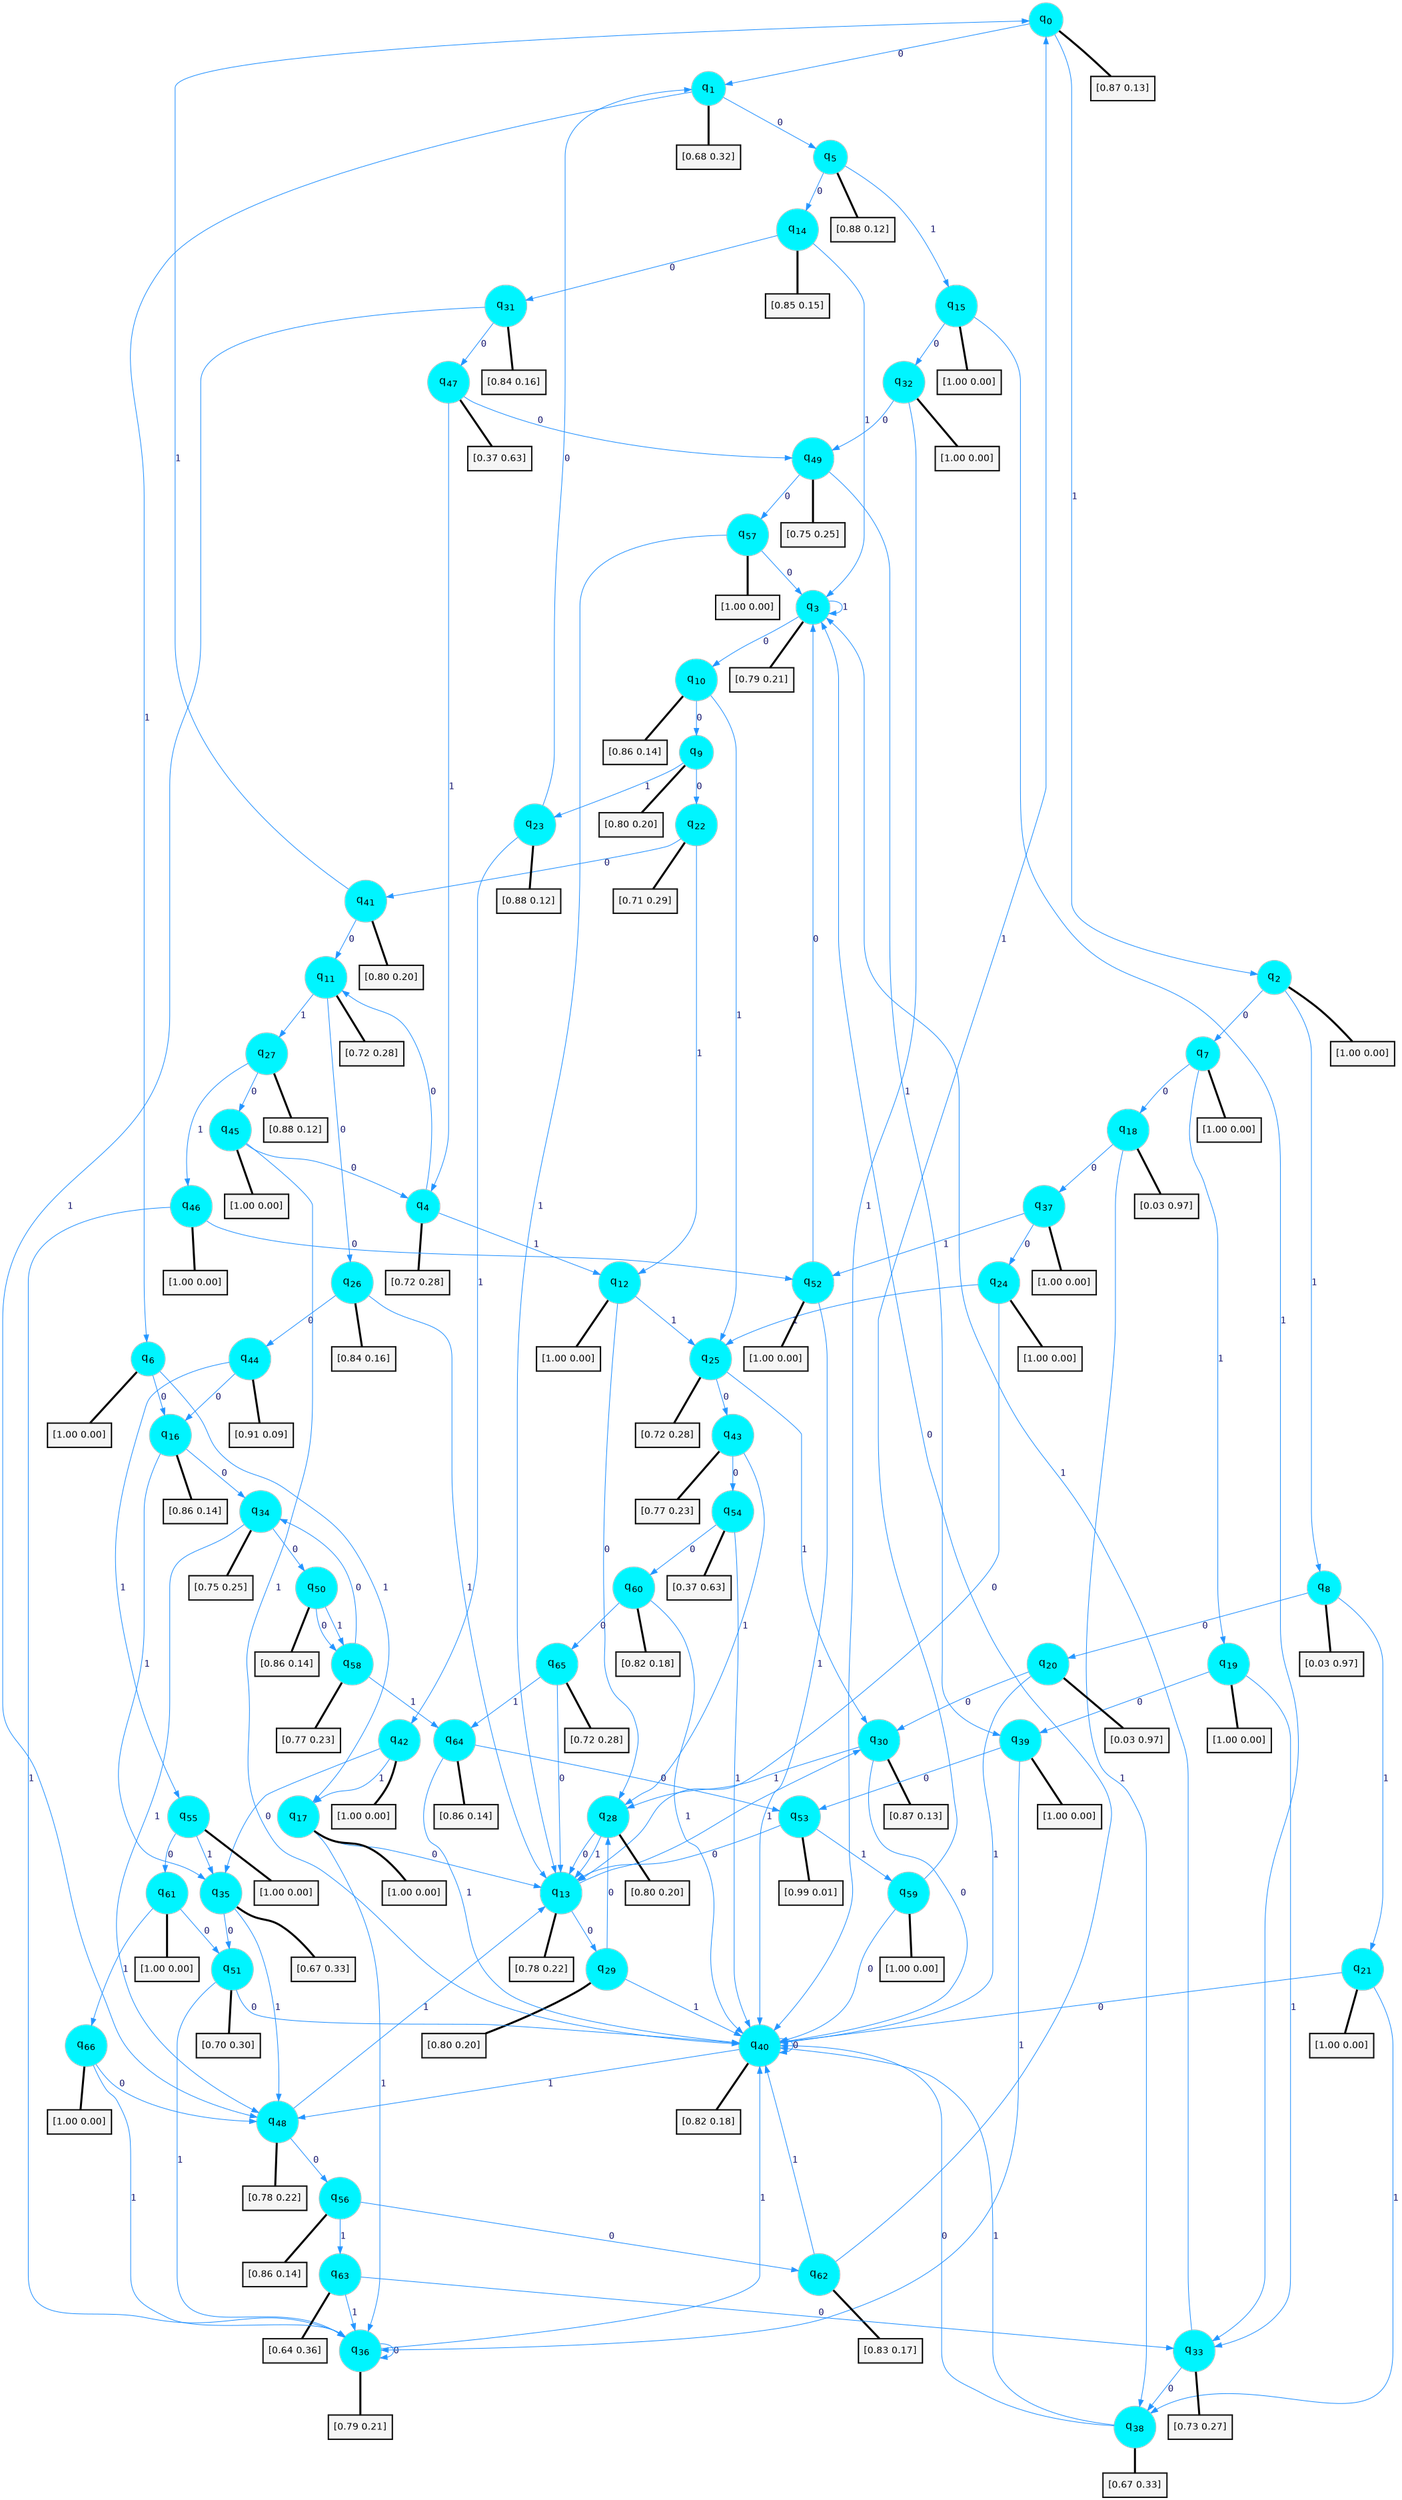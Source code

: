 digraph G {
graph [
bgcolor=transparent, dpi=300, rankdir=TD, size="40,25"];
node [
color=gray, fillcolor=turquoise1, fontcolor=black, fontname=Helvetica, fontsize=16, fontweight=bold, shape=circle, style=filled];
edge [
arrowsize=1, color=dodgerblue1, fontcolor=midnightblue, fontname=courier, fontweight=bold, penwidth=1, style=solid, weight=20];
0[label=<q<SUB>0</SUB>>];
1[label=<q<SUB>1</SUB>>];
2[label=<q<SUB>2</SUB>>];
3[label=<q<SUB>3</SUB>>];
4[label=<q<SUB>4</SUB>>];
5[label=<q<SUB>5</SUB>>];
6[label=<q<SUB>6</SUB>>];
7[label=<q<SUB>7</SUB>>];
8[label=<q<SUB>8</SUB>>];
9[label=<q<SUB>9</SUB>>];
10[label=<q<SUB>10</SUB>>];
11[label=<q<SUB>11</SUB>>];
12[label=<q<SUB>12</SUB>>];
13[label=<q<SUB>13</SUB>>];
14[label=<q<SUB>14</SUB>>];
15[label=<q<SUB>15</SUB>>];
16[label=<q<SUB>16</SUB>>];
17[label=<q<SUB>17</SUB>>];
18[label=<q<SUB>18</SUB>>];
19[label=<q<SUB>19</SUB>>];
20[label=<q<SUB>20</SUB>>];
21[label=<q<SUB>21</SUB>>];
22[label=<q<SUB>22</SUB>>];
23[label=<q<SUB>23</SUB>>];
24[label=<q<SUB>24</SUB>>];
25[label=<q<SUB>25</SUB>>];
26[label=<q<SUB>26</SUB>>];
27[label=<q<SUB>27</SUB>>];
28[label=<q<SUB>28</SUB>>];
29[label=<q<SUB>29</SUB>>];
30[label=<q<SUB>30</SUB>>];
31[label=<q<SUB>31</SUB>>];
32[label=<q<SUB>32</SUB>>];
33[label=<q<SUB>33</SUB>>];
34[label=<q<SUB>34</SUB>>];
35[label=<q<SUB>35</SUB>>];
36[label=<q<SUB>36</SUB>>];
37[label=<q<SUB>37</SUB>>];
38[label=<q<SUB>38</SUB>>];
39[label=<q<SUB>39</SUB>>];
40[label=<q<SUB>40</SUB>>];
41[label=<q<SUB>41</SUB>>];
42[label=<q<SUB>42</SUB>>];
43[label=<q<SUB>43</SUB>>];
44[label=<q<SUB>44</SUB>>];
45[label=<q<SUB>45</SUB>>];
46[label=<q<SUB>46</SUB>>];
47[label=<q<SUB>47</SUB>>];
48[label=<q<SUB>48</SUB>>];
49[label=<q<SUB>49</SUB>>];
50[label=<q<SUB>50</SUB>>];
51[label=<q<SUB>51</SUB>>];
52[label=<q<SUB>52</SUB>>];
53[label=<q<SUB>53</SUB>>];
54[label=<q<SUB>54</SUB>>];
55[label=<q<SUB>55</SUB>>];
56[label=<q<SUB>56</SUB>>];
57[label=<q<SUB>57</SUB>>];
58[label=<q<SUB>58</SUB>>];
59[label=<q<SUB>59</SUB>>];
60[label=<q<SUB>60</SUB>>];
61[label=<q<SUB>61</SUB>>];
62[label=<q<SUB>62</SUB>>];
63[label=<q<SUB>63</SUB>>];
64[label=<q<SUB>64</SUB>>];
65[label=<q<SUB>65</SUB>>];
66[label=<q<SUB>66</SUB>>];
67[label="[0.87 0.13]", shape=box,fontcolor=black, fontname=Helvetica, fontsize=14, penwidth=2, fillcolor=whitesmoke,color=black];
68[label="[0.68 0.32]", shape=box,fontcolor=black, fontname=Helvetica, fontsize=14, penwidth=2, fillcolor=whitesmoke,color=black];
69[label="[1.00 0.00]", shape=box,fontcolor=black, fontname=Helvetica, fontsize=14, penwidth=2, fillcolor=whitesmoke,color=black];
70[label="[0.79 0.21]", shape=box,fontcolor=black, fontname=Helvetica, fontsize=14, penwidth=2, fillcolor=whitesmoke,color=black];
71[label="[0.72 0.28]", shape=box,fontcolor=black, fontname=Helvetica, fontsize=14, penwidth=2, fillcolor=whitesmoke,color=black];
72[label="[0.88 0.12]", shape=box,fontcolor=black, fontname=Helvetica, fontsize=14, penwidth=2, fillcolor=whitesmoke,color=black];
73[label="[1.00 0.00]", shape=box,fontcolor=black, fontname=Helvetica, fontsize=14, penwidth=2, fillcolor=whitesmoke,color=black];
74[label="[1.00 0.00]", shape=box,fontcolor=black, fontname=Helvetica, fontsize=14, penwidth=2, fillcolor=whitesmoke,color=black];
75[label="[0.03 0.97]", shape=box,fontcolor=black, fontname=Helvetica, fontsize=14, penwidth=2, fillcolor=whitesmoke,color=black];
76[label="[0.80 0.20]", shape=box,fontcolor=black, fontname=Helvetica, fontsize=14, penwidth=2, fillcolor=whitesmoke,color=black];
77[label="[0.86 0.14]", shape=box,fontcolor=black, fontname=Helvetica, fontsize=14, penwidth=2, fillcolor=whitesmoke,color=black];
78[label="[0.72 0.28]", shape=box,fontcolor=black, fontname=Helvetica, fontsize=14, penwidth=2, fillcolor=whitesmoke,color=black];
79[label="[1.00 0.00]", shape=box,fontcolor=black, fontname=Helvetica, fontsize=14, penwidth=2, fillcolor=whitesmoke,color=black];
80[label="[0.78 0.22]", shape=box,fontcolor=black, fontname=Helvetica, fontsize=14, penwidth=2, fillcolor=whitesmoke,color=black];
81[label="[0.85 0.15]", shape=box,fontcolor=black, fontname=Helvetica, fontsize=14, penwidth=2, fillcolor=whitesmoke,color=black];
82[label="[1.00 0.00]", shape=box,fontcolor=black, fontname=Helvetica, fontsize=14, penwidth=2, fillcolor=whitesmoke,color=black];
83[label="[0.86 0.14]", shape=box,fontcolor=black, fontname=Helvetica, fontsize=14, penwidth=2, fillcolor=whitesmoke,color=black];
84[label="[1.00 0.00]", shape=box,fontcolor=black, fontname=Helvetica, fontsize=14, penwidth=2, fillcolor=whitesmoke,color=black];
85[label="[0.03 0.97]", shape=box,fontcolor=black, fontname=Helvetica, fontsize=14, penwidth=2, fillcolor=whitesmoke,color=black];
86[label="[1.00 0.00]", shape=box,fontcolor=black, fontname=Helvetica, fontsize=14, penwidth=2, fillcolor=whitesmoke,color=black];
87[label="[0.03 0.97]", shape=box,fontcolor=black, fontname=Helvetica, fontsize=14, penwidth=2, fillcolor=whitesmoke,color=black];
88[label="[1.00 0.00]", shape=box,fontcolor=black, fontname=Helvetica, fontsize=14, penwidth=2, fillcolor=whitesmoke,color=black];
89[label="[0.71 0.29]", shape=box,fontcolor=black, fontname=Helvetica, fontsize=14, penwidth=2, fillcolor=whitesmoke,color=black];
90[label="[0.88 0.12]", shape=box,fontcolor=black, fontname=Helvetica, fontsize=14, penwidth=2, fillcolor=whitesmoke,color=black];
91[label="[1.00 0.00]", shape=box,fontcolor=black, fontname=Helvetica, fontsize=14, penwidth=2, fillcolor=whitesmoke,color=black];
92[label="[0.72 0.28]", shape=box,fontcolor=black, fontname=Helvetica, fontsize=14, penwidth=2, fillcolor=whitesmoke,color=black];
93[label="[0.84 0.16]", shape=box,fontcolor=black, fontname=Helvetica, fontsize=14, penwidth=2, fillcolor=whitesmoke,color=black];
94[label="[0.88 0.12]", shape=box,fontcolor=black, fontname=Helvetica, fontsize=14, penwidth=2, fillcolor=whitesmoke,color=black];
95[label="[0.80 0.20]", shape=box,fontcolor=black, fontname=Helvetica, fontsize=14, penwidth=2, fillcolor=whitesmoke,color=black];
96[label="[0.80 0.20]", shape=box,fontcolor=black, fontname=Helvetica, fontsize=14, penwidth=2, fillcolor=whitesmoke,color=black];
97[label="[0.87 0.13]", shape=box,fontcolor=black, fontname=Helvetica, fontsize=14, penwidth=2, fillcolor=whitesmoke,color=black];
98[label="[0.84 0.16]", shape=box,fontcolor=black, fontname=Helvetica, fontsize=14, penwidth=2, fillcolor=whitesmoke,color=black];
99[label="[1.00 0.00]", shape=box,fontcolor=black, fontname=Helvetica, fontsize=14, penwidth=2, fillcolor=whitesmoke,color=black];
100[label="[0.73 0.27]", shape=box,fontcolor=black, fontname=Helvetica, fontsize=14, penwidth=2, fillcolor=whitesmoke,color=black];
101[label="[0.75 0.25]", shape=box,fontcolor=black, fontname=Helvetica, fontsize=14, penwidth=2, fillcolor=whitesmoke,color=black];
102[label="[0.67 0.33]", shape=box,fontcolor=black, fontname=Helvetica, fontsize=14, penwidth=2, fillcolor=whitesmoke,color=black];
103[label="[0.79 0.21]", shape=box,fontcolor=black, fontname=Helvetica, fontsize=14, penwidth=2, fillcolor=whitesmoke,color=black];
104[label="[1.00 0.00]", shape=box,fontcolor=black, fontname=Helvetica, fontsize=14, penwidth=2, fillcolor=whitesmoke,color=black];
105[label="[0.67 0.33]", shape=box,fontcolor=black, fontname=Helvetica, fontsize=14, penwidth=2, fillcolor=whitesmoke,color=black];
106[label="[1.00 0.00]", shape=box,fontcolor=black, fontname=Helvetica, fontsize=14, penwidth=2, fillcolor=whitesmoke,color=black];
107[label="[0.82 0.18]", shape=box,fontcolor=black, fontname=Helvetica, fontsize=14, penwidth=2, fillcolor=whitesmoke,color=black];
108[label="[0.80 0.20]", shape=box,fontcolor=black, fontname=Helvetica, fontsize=14, penwidth=2, fillcolor=whitesmoke,color=black];
109[label="[1.00 0.00]", shape=box,fontcolor=black, fontname=Helvetica, fontsize=14, penwidth=2, fillcolor=whitesmoke,color=black];
110[label="[0.77 0.23]", shape=box,fontcolor=black, fontname=Helvetica, fontsize=14, penwidth=2, fillcolor=whitesmoke,color=black];
111[label="[0.91 0.09]", shape=box,fontcolor=black, fontname=Helvetica, fontsize=14, penwidth=2, fillcolor=whitesmoke,color=black];
112[label="[1.00 0.00]", shape=box,fontcolor=black, fontname=Helvetica, fontsize=14, penwidth=2, fillcolor=whitesmoke,color=black];
113[label="[1.00 0.00]", shape=box,fontcolor=black, fontname=Helvetica, fontsize=14, penwidth=2, fillcolor=whitesmoke,color=black];
114[label="[0.37 0.63]", shape=box,fontcolor=black, fontname=Helvetica, fontsize=14, penwidth=2, fillcolor=whitesmoke,color=black];
115[label="[0.78 0.22]", shape=box,fontcolor=black, fontname=Helvetica, fontsize=14, penwidth=2, fillcolor=whitesmoke,color=black];
116[label="[0.75 0.25]", shape=box,fontcolor=black, fontname=Helvetica, fontsize=14, penwidth=2, fillcolor=whitesmoke,color=black];
117[label="[0.86 0.14]", shape=box,fontcolor=black, fontname=Helvetica, fontsize=14, penwidth=2, fillcolor=whitesmoke,color=black];
118[label="[0.70 0.30]", shape=box,fontcolor=black, fontname=Helvetica, fontsize=14, penwidth=2, fillcolor=whitesmoke,color=black];
119[label="[1.00 0.00]", shape=box,fontcolor=black, fontname=Helvetica, fontsize=14, penwidth=2, fillcolor=whitesmoke,color=black];
120[label="[0.99 0.01]", shape=box,fontcolor=black, fontname=Helvetica, fontsize=14, penwidth=2, fillcolor=whitesmoke,color=black];
121[label="[0.37 0.63]", shape=box,fontcolor=black, fontname=Helvetica, fontsize=14, penwidth=2, fillcolor=whitesmoke,color=black];
122[label="[1.00 0.00]", shape=box,fontcolor=black, fontname=Helvetica, fontsize=14, penwidth=2, fillcolor=whitesmoke,color=black];
123[label="[0.86 0.14]", shape=box,fontcolor=black, fontname=Helvetica, fontsize=14, penwidth=2, fillcolor=whitesmoke,color=black];
124[label="[1.00 0.00]", shape=box,fontcolor=black, fontname=Helvetica, fontsize=14, penwidth=2, fillcolor=whitesmoke,color=black];
125[label="[0.77 0.23]", shape=box,fontcolor=black, fontname=Helvetica, fontsize=14, penwidth=2, fillcolor=whitesmoke,color=black];
126[label="[1.00 0.00]", shape=box,fontcolor=black, fontname=Helvetica, fontsize=14, penwidth=2, fillcolor=whitesmoke,color=black];
127[label="[0.82 0.18]", shape=box,fontcolor=black, fontname=Helvetica, fontsize=14, penwidth=2, fillcolor=whitesmoke,color=black];
128[label="[1.00 0.00]", shape=box,fontcolor=black, fontname=Helvetica, fontsize=14, penwidth=2, fillcolor=whitesmoke,color=black];
129[label="[0.83 0.17]", shape=box,fontcolor=black, fontname=Helvetica, fontsize=14, penwidth=2, fillcolor=whitesmoke,color=black];
130[label="[0.64 0.36]", shape=box,fontcolor=black, fontname=Helvetica, fontsize=14, penwidth=2, fillcolor=whitesmoke,color=black];
131[label="[0.86 0.14]", shape=box,fontcolor=black, fontname=Helvetica, fontsize=14, penwidth=2, fillcolor=whitesmoke,color=black];
132[label="[0.72 0.28]", shape=box,fontcolor=black, fontname=Helvetica, fontsize=14, penwidth=2, fillcolor=whitesmoke,color=black];
133[label="[1.00 0.00]", shape=box,fontcolor=black, fontname=Helvetica, fontsize=14, penwidth=2, fillcolor=whitesmoke,color=black];
0->1 [label=0];
0->2 [label=1];
0->67 [arrowhead=none, penwidth=3,color=black];
1->5 [label=0];
1->6 [label=1];
1->68 [arrowhead=none, penwidth=3,color=black];
2->7 [label=0];
2->8 [label=1];
2->69 [arrowhead=none, penwidth=3,color=black];
3->10 [label=0];
3->3 [label=1];
3->70 [arrowhead=none, penwidth=3,color=black];
4->11 [label=0];
4->12 [label=1];
4->71 [arrowhead=none, penwidth=3,color=black];
5->14 [label=0];
5->15 [label=1];
5->72 [arrowhead=none, penwidth=3,color=black];
6->16 [label=0];
6->17 [label=1];
6->73 [arrowhead=none, penwidth=3,color=black];
7->18 [label=0];
7->19 [label=1];
7->74 [arrowhead=none, penwidth=3,color=black];
8->20 [label=0];
8->21 [label=1];
8->75 [arrowhead=none, penwidth=3,color=black];
9->22 [label=0];
9->23 [label=1];
9->76 [arrowhead=none, penwidth=3,color=black];
10->9 [label=0];
10->25 [label=1];
10->77 [arrowhead=none, penwidth=3,color=black];
11->26 [label=0];
11->27 [label=1];
11->78 [arrowhead=none, penwidth=3,color=black];
12->28 [label=0];
12->25 [label=1];
12->79 [arrowhead=none, penwidth=3,color=black];
13->29 [label=0];
13->30 [label=1];
13->80 [arrowhead=none, penwidth=3,color=black];
14->31 [label=0];
14->3 [label=1];
14->81 [arrowhead=none, penwidth=3,color=black];
15->32 [label=0];
15->33 [label=1];
15->82 [arrowhead=none, penwidth=3,color=black];
16->34 [label=0];
16->35 [label=1];
16->83 [arrowhead=none, penwidth=3,color=black];
17->13 [label=0];
17->36 [label=1];
17->84 [arrowhead=none, penwidth=3,color=black];
18->37 [label=0];
18->38 [label=1];
18->85 [arrowhead=none, penwidth=3,color=black];
19->39 [label=0];
19->33 [label=1];
19->86 [arrowhead=none, penwidth=3,color=black];
20->30 [label=0];
20->40 [label=1];
20->87 [arrowhead=none, penwidth=3,color=black];
21->40 [label=0];
21->38 [label=1];
21->88 [arrowhead=none, penwidth=3,color=black];
22->41 [label=0];
22->12 [label=1];
22->89 [arrowhead=none, penwidth=3,color=black];
23->1 [label=0];
23->42 [label=1];
23->90 [arrowhead=none, penwidth=3,color=black];
24->13 [label=0];
24->25 [label=1];
24->91 [arrowhead=none, penwidth=3,color=black];
25->43 [label=0];
25->30 [label=1];
25->92 [arrowhead=none, penwidth=3,color=black];
26->44 [label=0];
26->13 [label=1];
26->93 [arrowhead=none, penwidth=3,color=black];
27->45 [label=0];
27->46 [label=1];
27->94 [arrowhead=none, penwidth=3,color=black];
28->13 [label=0];
28->13 [label=1];
28->95 [arrowhead=none, penwidth=3,color=black];
29->28 [label=0];
29->40 [label=1];
29->96 [arrowhead=none, penwidth=3,color=black];
30->40 [label=0];
30->28 [label=1];
30->97 [arrowhead=none, penwidth=3,color=black];
31->47 [label=0];
31->48 [label=1];
31->98 [arrowhead=none, penwidth=3,color=black];
32->49 [label=0];
32->40 [label=1];
32->99 [arrowhead=none, penwidth=3,color=black];
33->38 [label=0];
33->3 [label=1];
33->100 [arrowhead=none, penwidth=3,color=black];
34->50 [label=0];
34->48 [label=1];
34->101 [arrowhead=none, penwidth=3,color=black];
35->51 [label=0];
35->48 [label=1];
35->102 [arrowhead=none, penwidth=3,color=black];
36->36 [label=0];
36->40 [label=1];
36->103 [arrowhead=none, penwidth=3,color=black];
37->24 [label=0];
37->52 [label=1];
37->104 [arrowhead=none, penwidth=3,color=black];
38->40 [label=0];
38->40 [label=1];
38->105 [arrowhead=none, penwidth=3,color=black];
39->53 [label=0];
39->36 [label=1];
39->106 [arrowhead=none, penwidth=3,color=black];
40->40 [label=0];
40->48 [label=1];
40->107 [arrowhead=none, penwidth=3,color=black];
41->11 [label=0];
41->0 [label=1];
41->108 [arrowhead=none, penwidth=3,color=black];
42->35 [label=0];
42->17 [label=1];
42->109 [arrowhead=none, penwidth=3,color=black];
43->54 [label=0];
43->28 [label=1];
43->110 [arrowhead=none, penwidth=3,color=black];
44->16 [label=0];
44->55 [label=1];
44->111 [arrowhead=none, penwidth=3,color=black];
45->4 [label=0];
45->40 [label=1];
45->112 [arrowhead=none, penwidth=3,color=black];
46->52 [label=0];
46->36 [label=1];
46->113 [arrowhead=none, penwidth=3,color=black];
47->49 [label=0];
47->4 [label=1];
47->114 [arrowhead=none, penwidth=3,color=black];
48->56 [label=0];
48->13 [label=1];
48->115 [arrowhead=none, penwidth=3,color=black];
49->57 [label=0];
49->39 [label=1];
49->116 [arrowhead=none, penwidth=3,color=black];
50->58 [label=0];
50->58 [label=1];
50->117 [arrowhead=none, penwidth=3,color=black];
51->40 [label=0];
51->36 [label=1];
51->118 [arrowhead=none, penwidth=3,color=black];
52->3 [label=0];
52->40 [label=1];
52->119 [arrowhead=none, penwidth=3,color=black];
53->13 [label=0];
53->59 [label=1];
53->120 [arrowhead=none, penwidth=3,color=black];
54->60 [label=0];
54->40 [label=1];
54->121 [arrowhead=none, penwidth=3,color=black];
55->61 [label=0];
55->35 [label=1];
55->122 [arrowhead=none, penwidth=3,color=black];
56->62 [label=0];
56->63 [label=1];
56->123 [arrowhead=none, penwidth=3,color=black];
57->3 [label=0];
57->13 [label=1];
57->124 [arrowhead=none, penwidth=3,color=black];
58->34 [label=0];
58->64 [label=1];
58->125 [arrowhead=none, penwidth=3,color=black];
59->40 [label=0];
59->0 [label=1];
59->126 [arrowhead=none, penwidth=3,color=black];
60->65 [label=0];
60->40 [label=1];
60->127 [arrowhead=none, penwidth=3,color=black];
61->51 [label=0];
61->66 [label=1];
61->128 [arrowhead=none, penwidth=3,color=black];
62->3 [label=0];
62->40 [label=1];
62->129 [arrowhead=none, penwidth=3,color=black];
63->33 [label=0];
63->36 [label=1];
63->130 [arrowhead=none, penwidth=3,color=black];
64->53 [label=0];
64->40 [label=1];
64->131 [arrowhead=none, penwidth=3,color=black];
65->13 [label=0];
65->64 [label=1];
65->132 [arrowhead=none, penwidth=3,color=black];
66->48 [label=0];
66->36 [label=1];
66->133 [arrowhead=none, penwidth=3,color=black];
}

